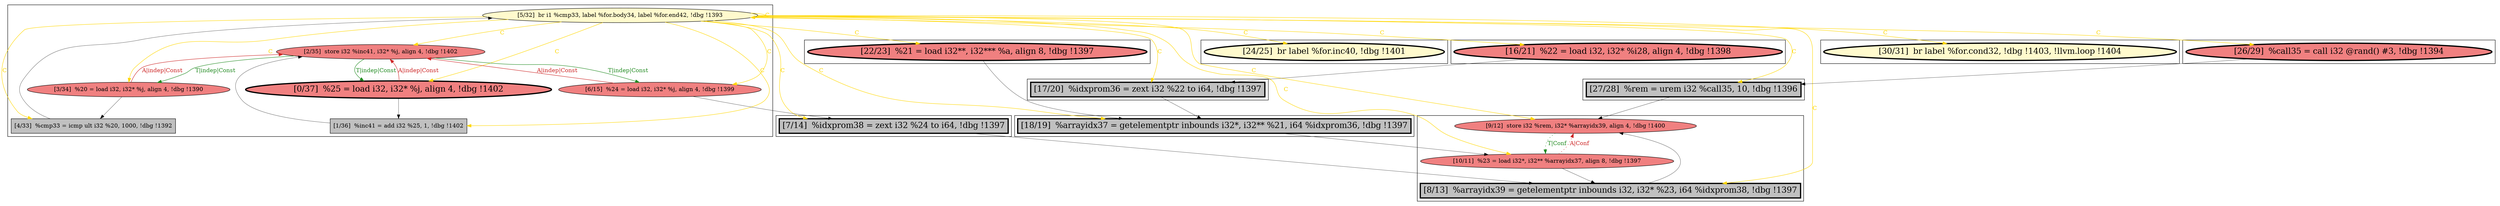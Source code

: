 
digraph G {



node6611->node6616 [style=solid,color=gold,label="C",penwidth=1.0,fontcolor=gold ]
node6616->node6603 [style=solid,color=black,label="",penwidth=0.5,fontcolor=black ]
node6611->node6614 [style=solid,color=gold,label="C",penwidth=1.0,fontcolor=gold ]
node6619->node6605 [style=solid,color=black,label="",penwidth=0.5,fontcolor=black ]
node6601->node6602 [style=solid,color=black,label="",penwidth=0.5,fontcolor=black ]
node6611->node6618 [style=solid,color=gold,label="C",penwidth=1.0,fontcolor=gold ]
node6612->node6613 [style=solid,color=forestgreen,label="T|indep|Const",penwidth=1.0,fontcolor=forestgreen ]
node6608->node6612 [style=solid,color=firebrick3,label="A|indep|Const",penwidth=1.0,fontcolor=firebrick3 ]
node6614->node6611 [style=solid,color=black,label="",penwidth=0.5,fontcolor=black ]
node6611->node6619 [style=solid,color=gold,label="C",penwidth=1.0,fontcolor=gold ]
node6604->node6602 [style=solid,color=black,label="",penwidth=0.5,fontcolor=black ]
node6611->node6602 [style=solid,color=gold,label="C",penwidth=1.0,fontcolor=gold ]
node6611->node6611 [style=solid,color=gold,label="C",penwidth=1.0,fontcolor=gold ]
node6612->node6609 [style=solid,color=forestgreen,label="T|indep|Const",penwidth=1.0,fontcolor=forestgreen ]
node6606->node6615 [style=solid,color=black,label="",penwidth=0.5,fontcolor=black ]
node6602->node6603 [style=solid,color=black,label="",penwidth=0.5,fontcolor=black ]
node6611->node6606 [style=solid,color=gold,label="C",penwidth=1.0,fontcolor=gold ]
node6611->node6604 [style=solid,color=gold,label="C",penwidth=1.0,fontcolor=gold ]
node6611->node6601 [style=solid,color=gold,label="C",penwidth=1.0,fontcolor=gold ]
node6605->node6604 [style=solid,color=black,label="",penwidth=0.5,fontcolor=black ]
node6611->node6603 [style=solid,color=gold,label="C",penwidth=1.0,fontcolor=gold ]
node6603->node6604 [style=dotted,color=forestgreen,label="T|Conf",penwidth=1.0,fontcolor=forestgreen ]
node6611->node6605 [style=solid,color=gold,label="C",penwidth=1.0,fontcolor=gold ]
node6611->node6608 [style=solid,color=gold,label="C",penwidth=1.0,fontcolor=gold ]
node6613->node6614 [style=solid,color=black,label="",penwidth=0.5,fontcolor=black ]
node6609->node6612 [style=solid,color=firebrick3,label="A|indep|Const",penwidth=1.0,fontcolor=firebrick3 ]
node6608->node6601 [style=solid,color=black,label="",penwidth=0.5,fontcolor=black ]
node6611->node6609 [style=solid,color=gold,label="C",penwidth=1.0,fontcolor=gold ]
node6615->node6605 [style=solid,color=black,label="",penwidth=0.5,fontcolor=black ]
node6611->node6610 [style=solid,color=gold,label="C",penwidth=1.0,fontcolor=gold ]
node6612->node6608 [style=solid,color=forestgreen,label="T|indep|Const",penwidth=1.0,fontcolor=forestgreen ]
node6610->node6612 [style=solid,color=black,label="",penwidth=0.5,fontcolor=black ]
node6604->node6603 [style=dotted,color=firebrick3,label="A|Conf",penwidth=1.0,fontcolor=firebrick3 ]
node6611->node6607 [style=solid,color=gold,label="C",penwidth=1.0,fontcolor=gold ]
node6611->node6612 [style=solid,color=gold,label="C",penwidth=1.0,fontcolor=gold ]
node6617->node6616 [style=solid,color=black,label="",penwidth=0.5,fontcolor=black ]
node6611->node6615 [style=solid,color=gold,label="C",penwidth=1.0,fontcolor=gold ]
node6613->node6612 [style=solid,color=firebrick3,label="A|indep|Const",penwidth=1.0,fontcolor=firebrick3 ]
node6611->node6617 [style=solid,color=gold,label="C",penwidth=1.0,fontcolor=gold ]
node6611->node6613 [style=solid,color=gold,label="C",penwidth=1.0,fontcolor=gold ]
node6609->node6610 [style=solid,color=black,label="",penwidth=0.5,fontcolor=black ]


subgraph cluster10 {


node6619 [penwidth=3.0,fontsize=20,fillcolor=lightcoral,label="[22/23]  %21 = load i32**, i32*** %a, align 8, !dbg !1397",shape=ellipse,style=filled ]



}

subgraph cluster9 {


node6618 [penwidth=3.0,fontsize=20,fillcolor=lemonchiffon,label="[24/25]  br label %for.inc40, !dbg !1401",shape=ellipse,style=filled ]



}

subgraph cluster8 {


node6617 [penwidth=3.0,fontsize=20,fillcolor=lightcoral,label="[26/29]  %call35 = call i32 @rand() #3, !dbg !1394",shape=ellipse,style=filled ]



}

subgraph cluster7 {


node6616 [penwidth=3.0,fontsize=20,fillcolor=grey,label="[27/28]  %rem = urem i32 %call35, 10, !dbg !1396",shape=rectangle,style=filled ]



}

subgraph cluster6 {


node6615 [penwidth=3.0,fontsize=20,fillcolor=grey,label="[17/20]  %idxprom36 = zext i32 %22 to i64, !dbg !1397",shape=rectangle,style=filled ]



}

subgraph cluster0 {


node6601 [penwidth=3.0,fontsize=20,fillcolor=grey,label="[7/14]  %idxprom38 = zext i32 %24 to i64, !dbg !1397",shape=rectangle,style=filled ]



}

subgraph cluster5 {


node6614 [fillcolor=grey,label="[4/33]  %cmp33 = icmp ult i32 %20, 1000, !dbg !1392",shape=rectangle,style=filled ]
node6609 [penwidth=3.0,fontsize=20,fillcolor=lightcoral,label="[0/37]  %25 = load i32, i32* %j, align 4, !dbg !1402",shape=ellipse,style=filled ]
node6608 [fillcolor=lightcoral,label="[6/15]  %24 = load i32, i32* %j, align 4, !dbg !1399",shape=ellipse,style=filled ]
node6610 [fillcolor=grey,label="[1/36]  %inc41 = add i32 %25, 1, !dbg !1402",shape=rectangle,style=filled ]
node6611 [fillcolor=lemonchiffon,label="[5/32]  br i1 %cmp33, label %for.body34, label %for.end42, !dbg !1393",shape=ellipse,style=filled ]
node6612 [fillcolor=lightcoral,label="[2/35]  store i32 %inc41, i32* %j, align 4, !dbg !1402",shape=ellipse,style=filled ]
node6613 [fillcolor=lightcoral,label="[3/34]  %20 = load i32, i32* %j, align 4, !dbg !1390",shape=ellipse,style=filled ]



}

subgraph cluster1 {


node6604 [fillcolor=lightcoral,label="[10/11]  %23 = load i32*, i32** %arrayidx37, align 8, !dbg !1397",shape=ellipse,style=filled ]
node6602 [penwidth=3.0,fontsize=20,fillcolor=grey,label="[8/13]  %arrayidx39 = getelementptr inbounds i32, i32* %23, i64 %idxprom38, !dbg !1397",shape=rectangle,style=filled ]
node6603 [fillcolor=lightcoral,label="[9/12]  store i32 %rem, i32* %arrayidx39, align 4, !dbg !1400",shape=ellipse,style=filled ]



}

subgraph cluster2 {


node6605 [penwidth=3.0,fontsize=20,fillcolor=grey,label="[18/19]  %arrayidx37 = getelementptr inbounds i32*, i32** %21, i64 %idxprom36, !dbg !1397",shape=rectangle,style=filled ]



}

subgraph cluster3 {


node6606 [penwidth=3.0,fontsize=20,fillcolor=lightcoral,label="[16/21]  %22 = load i32, i32* %i28, align 4, !dbg !1398",shape=ellipse,style=filled ]



}

subgraph cluster4 {


node6607 [penwidth=3.0,fontsize=20,fillcolor=lemonchiffon,label="[30/31]  br label %for.cond32, !dbg !1403, !llvm.loop !1404",shape=ellipse,style=filled ]



}

}
